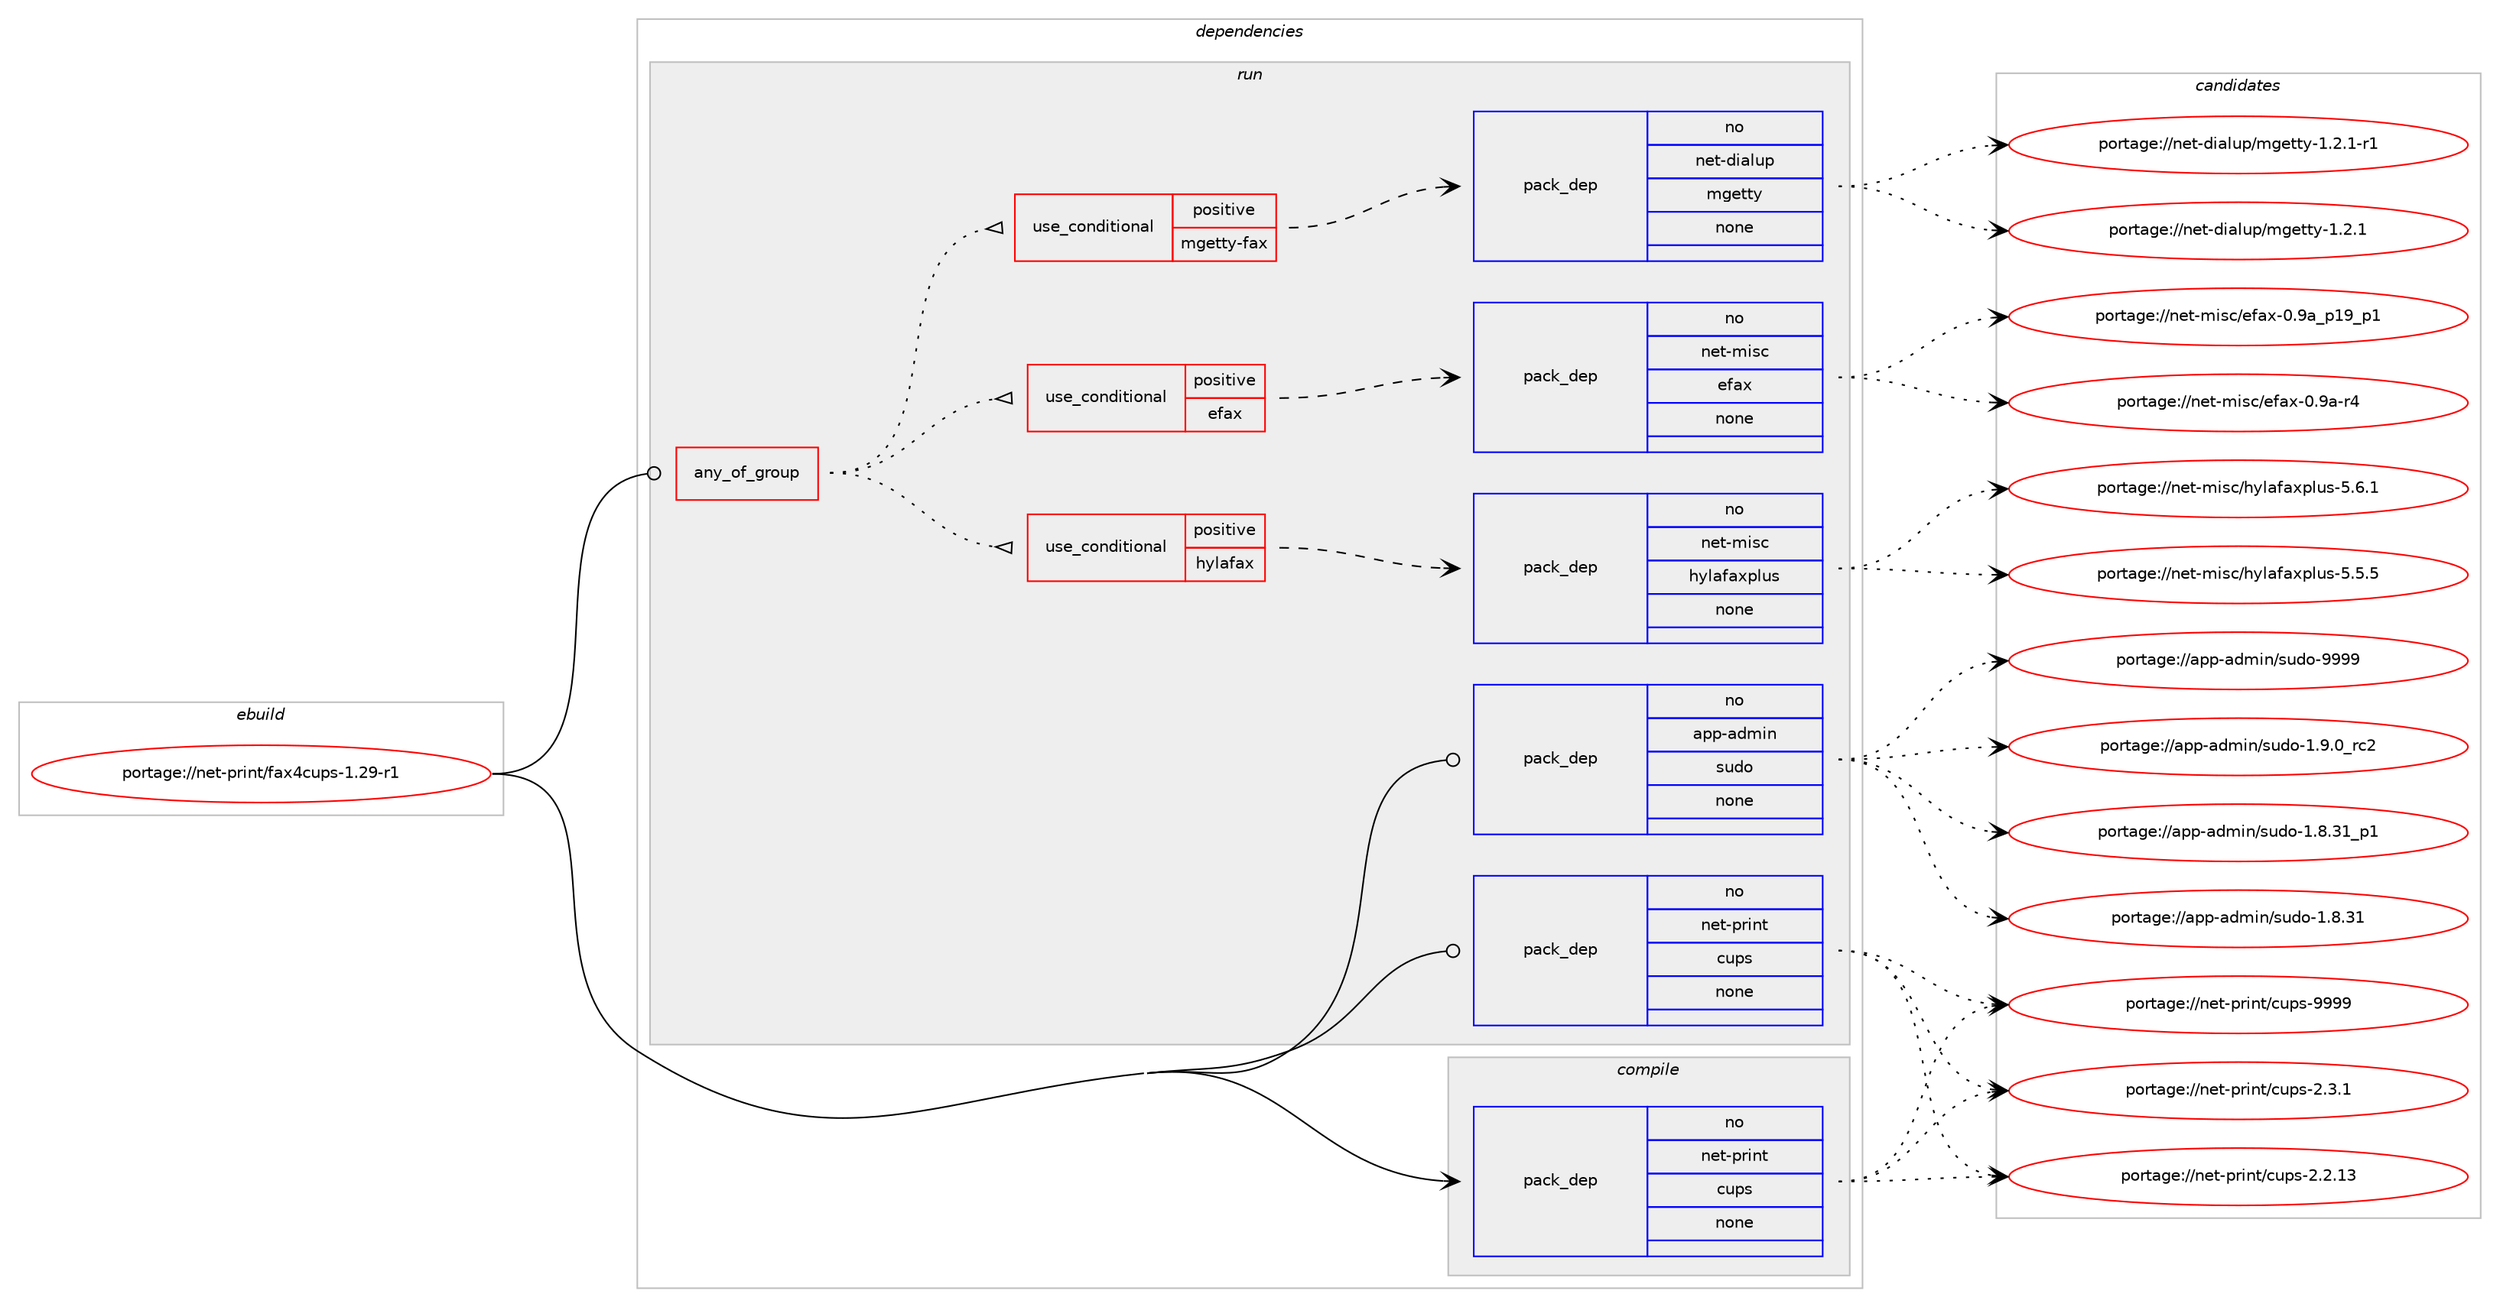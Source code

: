 digraph prolog {

# *************
# Graph options
# *************

newrank=true;
concentrate=true;
compound=true;
graph [rankdir=LR,fontname=Helvetica,fontsize=10,ranksep=1.5];#, ranksep=2.5, nodesep=0.2];
edge  [arrowhead=vee];
node  [fontname=Helvetica,fontsize=10];

# **********
# The ebuild
# **********

subgraph cluster_leftcol {
color=gray;
rank=same;
label=<<i>ebuild</i>>;
id [label="portage://net-print/fax4cups-1.29-r1", color=red, width=4, href="../net-print/fax4cups-1.29-r1.svg"];
}

# ****************
# The dependencies
# ****************

subgraph cluster_midcol {
color=gray;
label=<<i>dependencies</i>>;
subgraph cluster_compile {
fillcolor="#eeeeee";
style=filled;
label=<<i>compile</i>>;
subgraph pack5455 {
dependency6111 [label=<<TABLE BORDER="0" CELLBORDER="1" CELLSPACING="0" CELLPADDING="4" WIDTH="220"><TR><TD ROWSPAN="6" CELLPADDING="30">pack_dep</TD></TR><TR><TD WIDTH="110">no</TD></TR><TR><TD>net-print</TD></TR><TR><TD>cups</TD></TR><TR><TD>none</TD></TR><TR><TD></TD></TR></TABLE>>, shape=none, color=blue];
}
id:e -> dependency6111:w [weight=20,style="solid",arrowhead="vee"];
}
subgraph cluster_compileandrun {
fillcolor="#eeeeee";
style=filled;
label=<<i>compile and run</i>>;
}
subgraph cluster_run {
fillcolor="#eeeeee";
style=filled;
label=<<i>run</i>>;
subgraph any68 {
dependency6112 [label=<<TABLE BORDER="0" CELLBORDER="1" CELLSPACING="0" CELLPADDING="4"><TR><TD CELLPADDING="10">any_of_group</TD></TR></TABLE>>, shape=none, color=red];subgraph cond586 {
dependency6113 [label=<<TABLE BORDER="0" CELLBORDER="1" CELLSPACING="0" CELLPADDING="4"><TR><TD ROWSPAN="3" CELLPADDING="10">use_conditional</TD></TR><TR><TD>positive</TD></TR><TR><TD>hylafax</TD></TR></TABLE>>, shape=none, color=red];
subgraph pack5456 {
dependency6114 [label=<<TABLE BORDER="0" CELLBORDER="1" CELLSPACING="0" CELLPADDING="4" WIDTH="220"><TR><TD ROWSPAN="6" CELLPADDING="30">pack_dep</TD></TR><TR><TD WIDTH="110">no</TD></TR><TR><TD>net-misc</TD></TR><TR><TD>hylafaxplus</TD></TR><TR><TD>none</TD></TR><TR><TD></TD></TR></TABLE>>, shape=none, color=blue];
}
dependency6113:e -> dependency6114:w [weight=20,style="dashed",arrowhead="vee"];
}
dependency6112:e -> dependency6113:w [weight=20,style="dotted",arrowhead="oinv"];
subgraph cond587 {
dependency6115 [label=<<TABLE BORDER="0" CELLBORDER="1" CELLSPACING="0" CELLPADDING="4"><TR><TD ROWSPAN="3" CELLPADDING="10">use_conditional</TD></TR><TR><TD>positive</TD></TR><TR><TD>efax</TD></TR></TABLE>>, shape=none, color=red];
subgraph pack5457 {
dependency6116 [label=<<TABLE BORDER="0" CELLBORDER="1" CELLSPACING="0" CELLPADDING="4" WIDTH="220"><TR><TD ROWSPAN="6" CELLPADDING="30">pack_dep</TD></TR><TR><TD WIDTH="110">no</TD></TR><TR><TD>net-misc</TD></TR><TR><TD>efax</TD></TR><TR><TD>none</TD></TR><TR><TD></TD></TR></TABLE>>, shape=none, color=blue];
}
dependency6115:e -> dependency6116:w [weight=20,style="dashed",arrowhead="vee"];
}
dependency6112:e -> dependency6115:w [weight=20,style="dotted",arrowhead="oinv"];
subgraph cond588 {
dependency6117 [label=<<TABLE BORDER="0" CELLBORDER="1" CELLSPACING="0" CELLPADDING="4"><TR><TD ROWSPAN="3" CELLPADDING="10">use_conditional</TD></TR><TR><TD>positive</TD></TR><TR><TD>mgetty-fax</TD></TR></TABLE>>, shape=none, color=red];
subgraph pack5458 {
dependency6118 [label=<<TABLE BORDER="0" CELLBORDER="1" CELLSPACING="0" CELLPADDING="4" WIDTH="220"><TR><TD ROWSPAN="6" CELLPADDING="30">pack_dep</TD></TR><TR><TD WIDTH="110">no</TD></TR><TR><TD>net-dialup</TD></TR><TR><TD>mgetty</TD></TR><TR><TD>none</TD></TR><TR><TD></TD></TR></TABLE>>, shape=none, color=blue];
}
dependency6117:e -> dependency6118:w [weight=20,style="dashed",arrowhead="vee"];
}
dependency6112:e -> dependency6117:w [weight=20,style="dotted",arrowhead="oinv"];
}
id:e -> dependency6112:w [weight=20,style="solid",arrowhead="odot"];
subgraph pack5459 {
dependency6119 [label=<<TABLE BORDER="0" CELLBORDER="1" CELLSPACING="0" CELLPADDING="4" WIDTH="220"><TR><TD ROWSPAN="6" CELLPADDING="30">pack_dep</TD></TR><TR><TD WIDTH="110">no</TD></TR><TR><TD>app-admin</TD></TR><TR><TD>sudo</TD></TR><TR><TD>none</TD></TR><TR><TD></TD></TR></TABLE>>, shape=none, color=blue];
}
id:e -> dependency6119:w [weight=20,style="solid",arrowhead="odot"];
subgraph pack5460 {
dependency6120 [label=<<TABLE BORDER="0" CELLBORDER="1" CELLSPACING="0" CELLPADDING="4" WIDTH="220"><TR><TD ROWSPAN="6" CELLPADDING="30">pack_dep</TD></TR><TR><TD WIDTH="110">no</TD></TR><TR><TD>net-print</TD></TR><TR><TD>cups</TD></TR><TR><TD>none</TD></TR><TR><TD></TD></TR></TABLE>>, shape=none, color=blue];
}
id:e -> dependency6120:w [weight=20,style="solid",arrowhead="odot"];
}
}

# **************
# The candidates
# **************

subgraph cluster_choices {
rank=same;
color=gray;
label=<<i>candidates</i>>;

subgraph choice5455 {
color=black;
nodesep=1;
choice1101011164511211410511011647991171121154557575757 [label="portage://net-print/cups-9999", color=red, width=4,href="../net-print/cups-9999.svg"];
choice110101116451121141051101164799117112115455046514649 [label="portage://net-print/cups-2.3.1", color=red, width=4,href="../net-print/cups-2.3.1.svg"];
choice11010111645112114105110116479911711211545504650464951 [label="portage://net-print/cups-2.2.13", color=red, width=4,href="../net-print/cups-2.2.13.svg"];
dependency6111:e -> choice1101011164511211410511011647991171121154557575757:w [style=dotted,weight="100"];
dependency6111:e -> choice110101116451121141051101164799117112115455046514649:w [style=dotted,weight="100"];
dependency6111:e -> choice11010111645112114105110116479911711211545504650464951:w [style=dotted,weight="100"];
}
subgraph choice5456 {
color=black;
nodesep=1;
choice1101011164510910511599471041211089710297120112108117115455346544649 [label="portage://net-misc/hylafaxplus-5.6.1", color=red, width=4,href="../net-misc/hylafaxplus-5.6.1.svg"];
choice1101011164510910511599471041211089710297120112108117115455346534653 [label="portage://net-misc/hylafaxplus-5.5.5", color=red, width=4,href="../net-misc/hylafaxplus-5.5.5.svg"];
dependency6114:e -> choice1101011164510910511599471041211089710297120112108117115455346544649:w [style=dotted,weight="100"];
dependency6114:e -> choice1101011164510910511599471041211089710297120112108117115455346534653:w [style=dotted,weight="100"];
}
subgraph choice5457 {
color=black;
nodesep=1;
choice1101011164510910511599471011029712045484657979511249579511249 [label="portage://net-misc/efax-0.9a_p19_p1", color=red, width=4,href="../net-misc/efax-0.9a_p19_p1.svg"];
choice1101011164510910511599471011029712045484657974511452 [label="portage://net-misc/efax-0.9a-r4", color=red, width=4,href="../net-misc/efax-0.9a-r4.svg"];
dependency6116:e -> choice1101011164510910511599471011029712045484657979511249579511249:w [style=dotted,weight="100"];
dependency6116:e -> choice1101011164510910511599471011029712045484657974511452:w [style=dotted,weight="100"];
}
subgraph choice5458 {
color=black;
nodesep=1;
choice1101011164510010597108117112471091031011161161214549465046494511449 [label="portage://net-dialup/mgetty-1.2.1-r1", color=red, width=4,href="../net-dialup/mgetty-1.2.1-r1.svg"];
choice110101116451001059710811711247109103101116116121454946504649 [label="portage://net-dialup/mgetty-1.2.1", color=red, width=4,href="../net-dialup/mgetty-1.2.1.svg"];
dependency6118:e -> choice1101011164510010597108117112471091031011161161214549465046494511449:w [style=dotted,weight="100"];
dependency6118:e -> choice110101116451001059710811711247109103101116116121454946504649:w [style=dotted,weight="100"];
}
subgraph choice5459 {
color=black;
nodesep=1;
choice971121124597100109105110471151171001114557575757 [label="portage://app-admin/sudo-9999", color=red, width=4,href="../app-admin/sudo-9999.svg"];
choice97112112459710010910511047115117100111454946574648951149950 [label="portage://app-admin/sudo-1.9.0_rc2", color=red, width=4,href="../app-admin/sudo-1.9.0_rc2.svg"];
choice97112112459710010910511047115117100111454946564651499511249 [label="portage://app-admin/sudo-1.8.31_p1", color=red, width=4,href="../app-admin/sudo-1.8.31_p1.svg"];
choice9711211245971001091051104711511710011145494656465149 [label="portage://app-admin/sudo-1.8.31", color=red, width=4,href="../app-admin/sudo-1.8.31.svg"];
dependency6119:e -> choice971121124597100109105110471151171001114557575757:w [style=dotted,weight="100"];
dependency6119:e -> choice97112112459710010910511047115117100111454946574648951149950:w [style=dotted,weight="100"];
dependency6119:e -> choice97112112459710010910511047115117100111454946564651499511249:w [style=dotted,weight="100"];
dependency6119:e -> choice9711211245971001091051104711511710011145494656465149:w [style=dotted,weight="100"];
}
subgraph choice5460 {
color=black;
nodesep=1;
choice1101011164511211410511011647991171121154557575757 [label="portage://net-print/cups-9999", color=red, width=4,href="../net-print/cups-9999.svg"];
choice110101116451121141051101164799117112115455046514649 [label="portage://net-print/cups-2.3.1", color=red, width=4,href="../net-print/cups-2.3.1.svg"];
choice11010111645112114105110116479911711211545504650464951 [label="portage://net-print/cups-2.2.13", color=red, width=4,href="../net-print/cups-2.2.13.svg"];
dependency6120:e -> choice1101011164511211410511011647991171121154557575757:w [style=dotted,weight="100"];
dependency6120:e -> choice110101116451121141051101164799117112115455046514649:w [style=dotted,weight="100"];
dependency6120:e -> choice11010111645112114105110116479911711211545504650464951:w [style=dotted,weight="100"];
}
}

}
